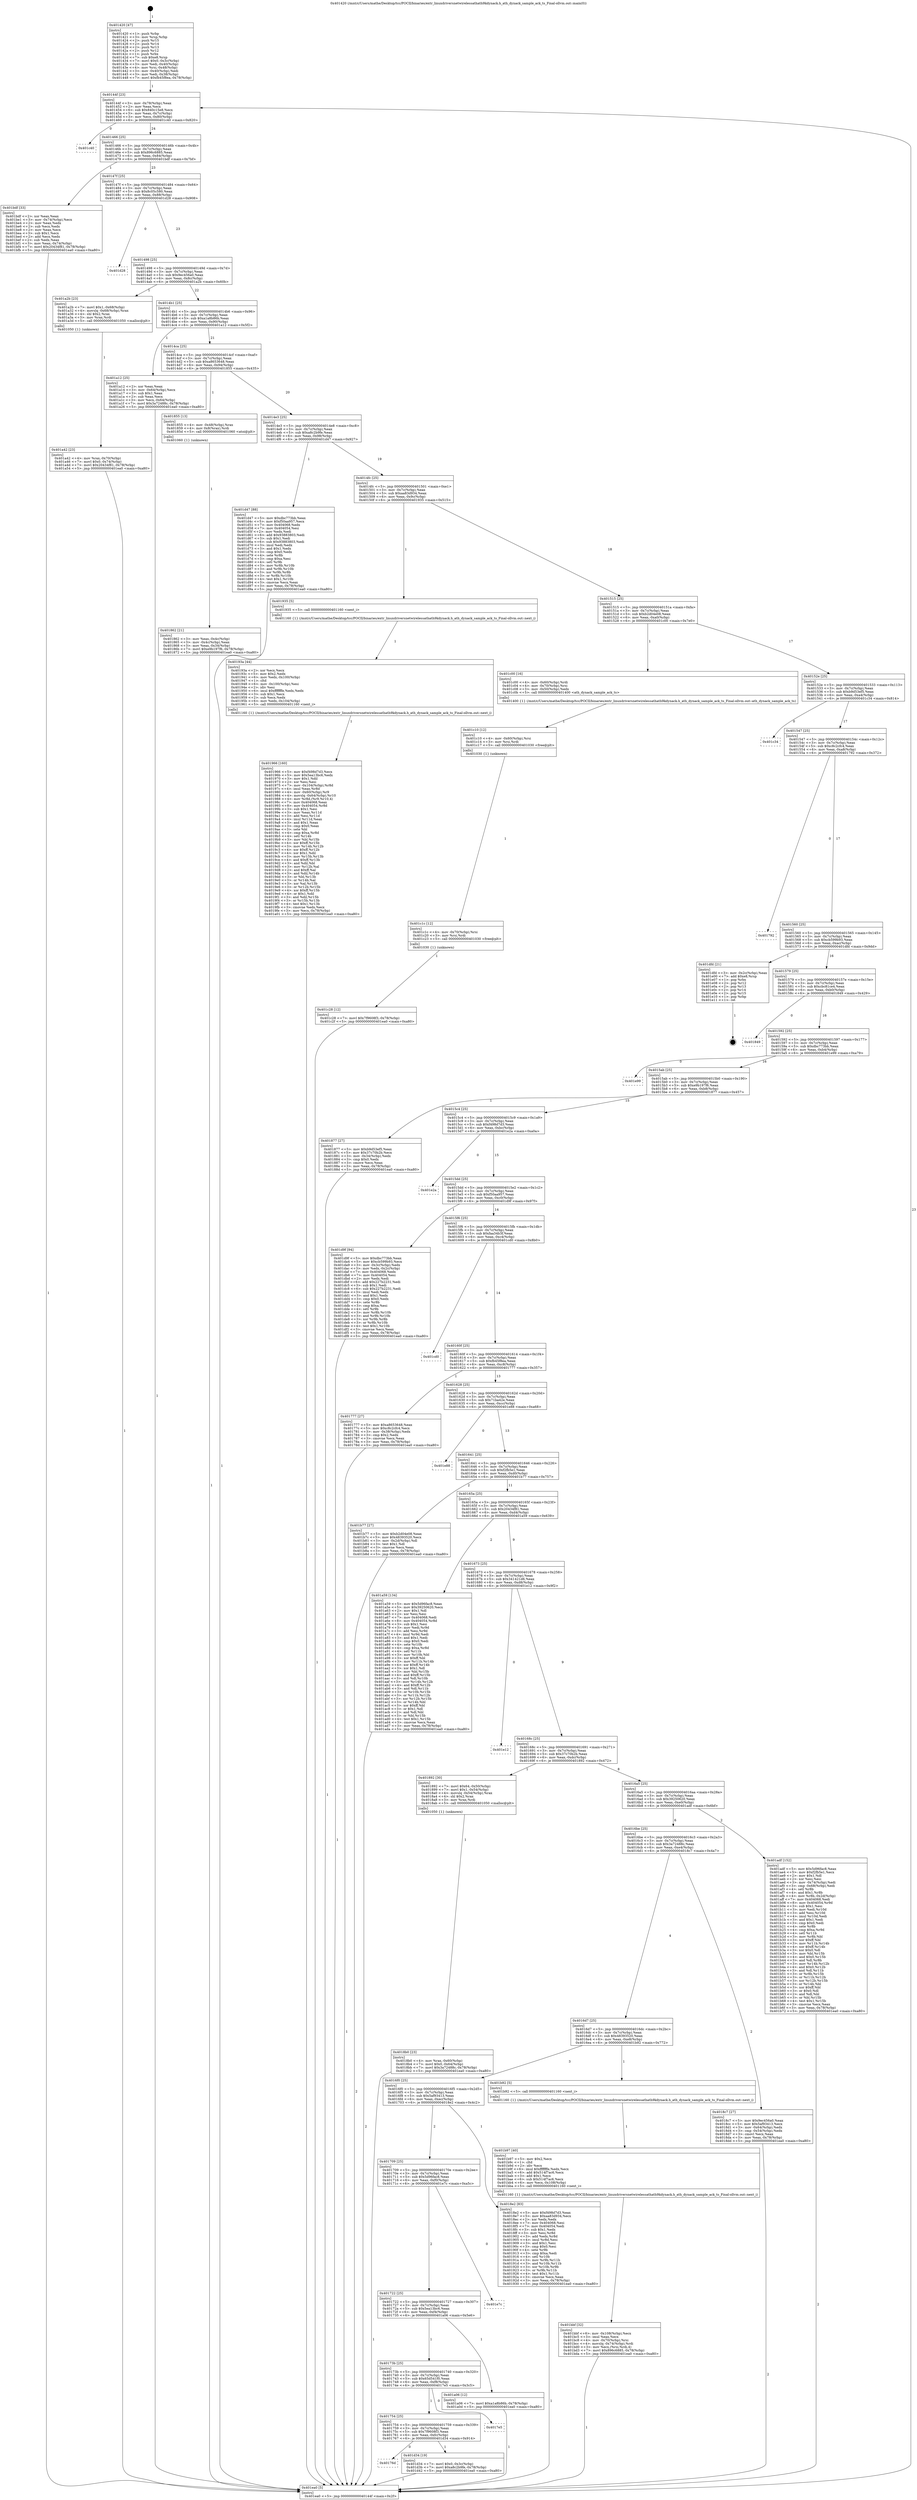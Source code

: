 digraph "0x401420" {
  label = "0x401420 (/mnt/c/Users/mathe/Desktop/tcc/POCII/binaries/extr_linuxdriversnetwirelessathath9kdynack.h_ath_dynack_sample_ack_ts_Final-ollvm.out::main(0))"
  labelloc = "t"
  node[shape=record]

  Entry [label="",width=0.3,height=0.3,shape=circle,fillcolor=black,style=filled]
  "0x40144f" [label="{
     0x40144f [23]\l
     | [instrs]\l
     &nbsp;&nbsp;0x40144f \<+3\>: mov -0x78(%rbp),%eax\l
     &nbsp;&nbsp;0x401452 \<+2\>: mov %eax,%ecx\l
     &nbsp;&nbsp;0x401454 \<+6\>: sub $0x840c15e8,%ecx\l
     &nbsp;&nbsp;0x40145a \<+3\>: mov %eax,-0x7c(%rbp)\l
     &nbsp;&nbsp;0x40145d \<+3\>: mov %ecx,-0x80(%rbp)\l
     &nbsp;&nbsp;0x401460 \<+6\>: je 0000000000401c40 \<main+0x820\>\l
  }"]
  "0x401c40" [label="{
     0x401c40\l
  }", style=dashed]
  "0x401466" [label="{
     0x401466 [25]\l
     | [instrs]\l
     &nbsp;&nbsp;0x401466 \<+5\>: jmp 000000000040146b \<main+0x4b\>\l
     &nbsp;&nbsp;0x40146b \<+3\>: mov -0x7c(%rbp),%eax\l
     &nbsp;&nbsp;0x40146e \<+5\>: sub $0x896c6885,%eax\l
     &nbsp;&nbsp;0x401473 \<+6\>: mov %eax,-0x84(%rbp)\l
     &nbsp;&nbsp;0x401479 \<+6\>: je 0000000000401bdf \<main+0x7bf\>\l
  }"]
  Exit [label="",width=0.3,height=0.3,shape=circle,fillcolor=black,style=filled,peripheries=2]
  "0x401bdf" [label="{
     0x401bdf [33]\l
     | [instrs]\l
     &nbsp;&nbsp;0x401bdf \<+2\>: xor %eax,%eax\l
     &nbsp;&nbsp;0x401be1 \<+3\>: mov -0x74(%rbp),%ecx\l
     &nbsp;&nbsp;0x401be4 \<+2\>: mov %eax,%edx\l
     &nbsp;&nbsp;0x401be6 \<+2\>: sub %ecx,%edx\l
     &nbsp;&nbsp;0x401be8 \<+2\>: mov %eax,%ecx\l
     &nbsp;&nbsp;0x401bea \<+3\>: sub $0x1,%ecx\l
     &nbsp;&nbsp;0x401bed \<+2\>: add %ecx,%edx\l
     &nbsp;&nbsp;0x401bef \<+2\>: sub %edx,%eax\l
     &nbsp;&nbsp;0x401bf1 \<+3\>: mov %eax,-0x74(%rbp)\l
     &nbsp;&nbsp;0x401bf4 \<+7\>: movl $0x20434f81,-0x78(%rbp)\l
     &nbsp;&nbsp;0x401bfb \<+5\>: jmp 0000000000401ea0 \<main+0xa80\>\l
  }"]
  "0x40147f" [label="{
     0x40147f [25]\l
     | [instrs]\l
     &nbsp;&nbsp;0x40147f \<+5\>: jmp 0000000000401484 \<main+0x64\>\l
     &nbsp;&nbsp;0x401484 \<+3\>: mov -0x7c(%rbp),%eax\l
     &nbsp;&nbsp;0x401487 \<+5\>: sub $0x8c05c580,%eax\l
     &nbsp;&nbsp;0x40148c \<+6\>: mov %eax,-0x88(%rbp)\l
     &nbsp;&nbsp;0x401492 \<+6\>: je 0000000000401d28 \<main+0x908\>\l
  }"]
  "0x40176d" [label="{
     0x40176d\l
  }", style=dashed]
  "0x401d28" [label="{
     0x401d28\l
  }", style=dashed]
  "0x401498" [label="{
     0x401498 [25]\l
     | [instrs]\l
     &nbsp;&nbsp;0x401498 \<+5\>: jmp 000000000040149d \<main+0x7d\>\l
     &nbsp;&nbsp;0x40149d \<+3\>: mov -0x7c(%rbp),%eax\l
     &nbsp;&nbsp;0x4014a0 \<+5\>: sub $0x9ec456a0,%eax\l
     &nbsp;&nbsp;0x4014a5 \<+6\>: mov %eax,-0x8c(%rbp)\l
     &nbsp;&nbsp;0x4014ab \<+6\>: je 0000000000401a2b \<main+0x60b\>\l
  }"]
  "0x401d34" [label="{
     0x401d34 [19]\l
     | [instrs]\l
     &nbsp;&nbsp;0x401d34 \<+7\>: movl $0x0,-0x3c(%rbp)\l
     &nbsp;&nbsp;0x401d3b \<+7\>: movl $0xa8c2b9fe,-0x78(%rbp)\l
     &nbsp;&nbsp;0x401d42 \<+5\>: jmp 0000000000401ea0 \<main+0xa80\>\l
  }"]
  "0x401a2b" [label="{
     0x401a2b [23]\l
     | [instrs]\l
     &nbsp;&nbsp;0x401a2b \<+7\>: movl $0x1,-0x68(%rbp)\l
     &nbsp;&nbsp;0x401a32 \<+4\>: movslq -0x68(%rbp),%rax\l
     &nbsp;&nbsp;0x401a36 \<+4\>: shl $0x2,%rax\l
     &nbsp;&nbsp;0x401a3a \<+3\>: mov %rax,%rdi\l
     &nbsp;&nbsp;0x401a3d \<+5\>: call 0000000000401050 \<malloc@plt\>\l
     | [calls]\l
     &nbsp;&nbsp;0x401050 \{1\} (unknown)\l
  }"]
  "0x4014b1" [label="{
     0x4014b1 [25]\l
     | [instrs]\l
     &nbsp;&nbsp;0x4014b1 \<+5\>: jmp 00000000004014b6 \<main+0x96\>\l
     &nbsp;&nbsp;0x4014b6 \<+3\>: mov -0x7c(%rbp),%eax\l
     &nbsp;&nbsp;0x4014b9 \<+5\>: sub $0xa1a8b86b,%eax\l
     &nbsp;&nbsp;0x4014be \<+6\>: mov %eax,-0x90(%rbp)\l
     &nbsp;&nbsp;0x4014c4 \<+6\>: je 0000000000401a12 \<main+0x5f2\>\l
  }"]
  "0x401754" [label="{
     0x401754 [25]\l
     | [instrs]\l
     &nbsp;&nbsp;0x401754 \<+5\>: jmp 0000000000401759 \<main+0x339\>\l
     &nbsp;&nbsp;0x401759 \<+3\>: mov -0x7c(%rbp),%eax\l
     &nbsp;&nbsp;0x40175c \<+5\>: sub $0x7f9608f3,%eax\l
     &nbsp;&nbsp;0x401761 \<+6\>: mov %eax,-0xfc(%rbp)\l
     &nbsp;&nbsp;0x401767 \<+6\>: je 0000000000401d34 \<main+0x914\>\l
  }"]
  "0x401a12" [label="{
     0x401a12 [25]\l
     | [instrs]\l
     &nbsp;&nbsp;0x401a12 \<+2\>: xor %eax,%eax\l
     &nbsp;&nbsp;0x401a14 \<+3\>: mov -0x64(%rbp),%ecx\l
     &nbsp;&nbsp;0x401a17 \<+3\>: sub $0x1,%eax\l
     &nbsp;&nbsp;0x401a1a \<+2\>: sub %eax,%ecx\l
     &nbsp;&nbsp;0x401a1c \<+3\>: mov %ecx,-0x64(%rbp)\l
     &nbsp;&nbsp;0x401a1f \<+7\>: movl $0x3a72488c,-0x78(%rbp)\l
     &nbsp;&nbsp;0x401a26 \<+5\>: jmp 0000000000401ea0 \<main+0xa80\>\l
  }"]
  "0x4014ca" [label="{
     0x4014ca [25]\l
     | [instrs]\l
     &nbsp;&nbsp;0x4014ca \<+5\>: jmp 00000000004014cf \<main+0xaf\>\l
     &nbsp;&nbsp;0x4014cf \<+3\>: mov -0x7c(%rbp),%eax\l
     &nbsp;&nbsp;0x4014d2 \<+5\>: sub $0xa8653648,%eax\l
     &nbsp;&nbsp;0x4014d7 \<+6\>: mov %eax,-0x94(%rbp)\l
     &nbsp;&nbsp;0x4014dd \<+6\>: je 0000000000401855 \<main+0x435\>\l
  }"]
  "0x4017e5" [label="{
     0x4017e5\l
  }", style=dashed]
  "0x401855" [label="{
     0x401855 [13]\l
     | [instrs]\l
     &nbsp;&nbsp;0x401855 \<+4\>: mov -0x48(%rbp),%rax\l
     &nbsp;&nbsp;0x401859 \<+4\>: mov 0x8(%rax),%rdi\l
     &nbsp;&nbsp;0x40185d \<+5\>: call 0000000000401060 \<atoi@plt\>\l
     | [calls]\l
     &nbsp;&nbsp;0x401060 \{1\} (unknown)\l
  }"]
  "0x4014e3" [label="{
     0x4014e3 [25]\l
     | [instrs]\l
     &nbsp;&nbsp;0x4014e3 \<+5\>: jmp 00000000004014e8 \<main+0xc8\>\l
     &nbsp;&nbsp;0x4014e8 \<+3\>: mov -0x7c(%rbp),%eax\l
     &nbsp;&nbsp;0x4014eb \<+5\>: sub $0xa8c2b9fe,%eax\l
     &nbsp;&nbsp;0x4014f0 \<+6\>: mov %eax,-0x98(%rbp)\l
     &nbsp;&nbsp;0x4014f6 \<+6\>: je 0000000000401d47 \<main+0x927\>\l
  }"]
  "0x401c28" [label="{
     0x401c28 [12]\l
     | [instrs]\l
     &nbsp;&nbsp;0x401c28 \<+7\>: movl $0x7f9608f3,-0x78(%rbp)\l
     &nbsp;&nbsp;0x401c2f \<+5\>: jmp 0000000000401ea0 \<main+0xa80\>\l
  }"]
  "0x401d47" [label="{
     0x401d47 [88]\l
     | [instrs]\l
     &nbsp;&nbsp;0x401d47 \<+5\>: mov $0xdbc773bb,%eax\l
     &nbsp;&nbsp;0x401d4c \<+5\>: mov $0xf50aa957,%ecx\l
     &nbsp;&nbsp;0x401d51 \<+7\>: mov 0x404068,%edx\l
     &nbsp;&nbsp;0x401d58 \<+7\>: mov 0x404054,%esi\l
     &nbsp;&nbsp;0x401d5f \<+2\>: mov %edx,%edi\l
     &nbsp;&nbsp;0x401d61 \<+6\>: add $0x93883803,%edi\l
     &nbsp;&nbsp;0x401d67 \<+3\>: sub $0x1,%edi\l
     &nbsp;&nbsp;0x401d6a \<+6\>: sub $0x93883803,%edi\l
     &nbsp;&nbsp;0x401d70 \<+3\>: imul %edi,%edx\l
     &nbsp;&nbsp;0x401d73 \<+3\>: and $0x1,%edx\l
     &nbsp;&nbsp;0x401d76 \<+3\>: cmp $0x0,%edx\l
     &nbsp;&nbsp;0x401d79 \<+4\>: sete %r8b\l
     &nbsp;&nbsp;0x401d7d \<+3\>: cmp $0xa,%esi\l
     &nbsp;&nbsp;0x401d80 \<+4\>: setl %r9b\l
     &nbsp;&nbsp;0x401d84 \<+3\>: mov %r8b,%r10b\l
     &nbsp;&nbsp;0x401d87 \<+3\>: and %r9b,%r10b\l
     &nbsp;&nbsp;0x401d8a \<+3\>: xor %r9b,%r8b\l
     &nbsp;&nbsp;0x401d8d \<+3\>: or %r8b,%r10b\l
     &nbsp;&nbsp;0x401d90 \<+4\>: test $0x1,%r10b\l
     &nbsp;&nbsp;0x401d94 \<+3\>: cmovne %ecx,%eax\l
     &nbsp;&nbsp;0x401d97 \<+3\>: mov %eax,-0x78(%rbp)\l
     &nbsp;&nbsp;0x401d9a \<+5\>: jmp 0000000000401ea0 \<main+0xa80\>\l
  }"]
  "0x4014fc" [label="{
     0x4014fc [25]\l
     | [instrs]\l
     &nbsp;&nbsp;0x4014fc \<+5\>: jmp 0000000000401501 \<main+0xe1\>\l
     &nbsp;&nbsp;0x401501 \<+3\>: mov -0x7c(%rbp),%eax\l
     &nbsp;&nbsp;0x401504 \<+5\>: sub $0xaa83d934,%eax\l
     &nbsp;&nbsp;0x401509 \<+6\>: mov %eax,-0x9c(%rbp)\l
     &nbsp;&nbsp;0x40150f \<+6\>: je 0000000000401935 \<main+0x515\>\l
  }"]
  "0x401c1c" [label="{
     0x401c1c [12]\l
     | [instrs]\l
     &nbsp;&nbsp;0x401c1c \<+4\>: mov -0x70(%rbp),%rsi\l
     &nbsp;&nbsp;0x401c20 \<+3\>: mov %rsi,%rdi\l
     &nbsp;&nbsp;0x401c23 \<+5\>: call 0000000000401030 \<free@plt\>\l
     | [calls]\l
     &nbsp;&nbsp;0x401030 \{1\} (unknown)\l
  }"]
  "0x401935" [label="{
     0x401935 [5]\l
     | [instrs]\l
     &nbsp;&nbsp;0x401935 \<+5\>: call 0000000000401160 \<next_i\>\l
     | [calls]\l
     &nbsp;&nbsp;0x401160 \{1\} (/mnt/c/Users/mathe/Desktop/tcc/POCII/binaries/extr_linuxdriversnetwirelessathath9kdynack.h_ath_dynack_sample_ack_ts_Final-ollvm.out::next_i)\l
  }"]
  "0x401515" [label="{
     0x401515 [25]\l
     | [instrs]\l
     &nbsp;&nbsp;0x401515 \<+5\>: jmp 000000000040151a \<main+0xfa\>\l
     &nbsp;&nbsp;0x40151a \<+3\>: mov -0x7c(%rbp),%eax\l
     &nbsp;&nbsp;0x40151d \<+5\>: sub $0xb2d04e08,%eax\l
     &nbsp;&nbsp;0x401522 \<+6\>: mov %eax,-0xa0(%rbp)\l
     &nbsp;&nbsp;0x401528 \<+6\>: je 0000000000401c00 \<main+0x7e0\>\l
  }"]
  "0x401c10" [label="{
     0x401c10 [12]\l
     | [instrs]\l
     &nbsp;&nbsp;0x401c10 \<+4\>: mov -0x60(%rbp),%rsi\l
     &nbsp;&nbsp;0x401c14 \<+3\>: mov %rsi,%rdi\l
     &nbsp;&nbsp;0x401c17 \<+5\>: call 0000000000401030 \<free@plt\>\l
     | [calls]\l
     &nbsp;&nbsp;0x401030 \{1\} (unknown)\l
  }"]
  "0x401c00" [label="{
     0x401c00 [16]\l
     | [instrs]\l
     &nbsp;&nbsp;0x401c00 \<+4\>: mov -0x60(%rbp),%rdi\l
     &nbsp;&nbsp;0x401c04 \<+4\>: mov -0x70(%rbp),%rsi\l
     &nbsp;&nbsp;0x401c08 \<+3\>: mov -0x50(%rbp),%edx\l
     &nbsp;&nbsp;0x401c0b \<+5\>: call 0000000000401400 \<ath_dynack_sample_ack_ts\>\l
     | [calls]\l
     &nbsp;&nbsp;0x401400 \{1\} (/mnt/c/Users/mathe/Desktop/tcc/POCII/binaries/extr_linuxdriversnetwirelessathath9kdynack.h_ath_dynack_sample_ack_ts_Final-ollvm.out::ath_dynack_sample_ack_ts)\l
  }"]
  "0x40152e" [label="{
     0x40152e [25]\l
     | [instrs]\l
     &nbsp;&nbsp;0x40152e \<+5\>: jmp 0000000000401533 \<main+0x113\>\l
     &nbsp;&nbsp;0x401533 \<+3\>: mov -0x7c(%rbp),%eax\l
     &nbsp;&nbsp;0x401536 \<+5\>: sub $0xb9d53ef5,%eax\l
     &nbsp;&nbsp;0x40153b \<+6\>: mov %eax,-0xa4(%rbp)\l
     &nbsp;&nbsp;0x401541 \<+6\>: je 0000000000401c34 \<main+0x814\>\l
  }"]
  "0x401bbf" [label="{
     0x401bbf [32]\l
     | [instrs]\l
     &nbsp;&nbsp;0x401bbf \<+6\>: mov -0x108(%rbp),%ecx\l
     &nbsp;&nbsp;0x401bc5 \<+3\>: imul %eax,%ecx\l
     &nbsp;&nbsp;0x401bc8 \<+4\>: mov -0x70(%rbp),%rsi\l
     &nbsp;&nbsp;0x401bcc \<+4\>: movslq -0x74(%rbp),%rdi\l
     &nbsp;&nbsp;0x401bd0 \<+3\>: mov %ecx,(%rsi,%rdi,4)\l
     &nbsp;&nbsp;0x401bd3 \<+7\>: movl $0x896c6885,-0x78(%rbp)\l
     &nbsp;&nbsp;0x401bda \<+5\>: jmp 0000000000401ea0 \<main+0xa80\>\l
  }"]
  "0x401c34" [label="{
     0x401c34\l
  }", style=dashed]
  "0x401547" [label="{
     0x401547 [25]\l
     | [instrs]\l
     &nbsp;&nbsp;0x401547 \<+5\>: jmp 000000000040154c \<main+0x12c\>\l
     &nbsp;&nbsp;0x40154c \<+3\>: mov -0x7c(%rbp),%eax\l
     &nbsp;&nbsp;0x40154f \<+5\>: sub $0xc8c2cfc4,%eax\l
     &nbsp;&nbsp;0x401554 \<+6\>: mov %eax,-0xa8(%rbp)\l
     &nbsp;&nbsp;0x40155a \<+6\>: je 0000000000401792 \<main+0x372\>\l
  }"]
  "0x401b97" [label="{
     0x401b97 [40]\l
     | [instrs]\l
     &nbsp;&nbsp;0x401b97 \<+5\>: mov $0x2,%ecx\l
     &nbsp;&nbsp;0x401b9c \<+1\>: cltd\l
     &nbsp;&nbsp;0x401b9d \<+2\>: idiv %ecx\l
     &nbsp;&nbsp;0x401b9f \<+6\>: imul $0xfffffffe,%edx,%ecx\l
     &nbsp;&nbsp;0x401ba5 \<+6\>: add $0x514f7ac6,%ecx\l
     &nbsp;&nbsp;0x401bab \<+3\>: add $0x1,%ecx\l
     &nbsp;&nbsp;0x401bae \<+6\>: sub $0x514f7ac6,%ecx\l
     &nbsp;&nbsp;0x401bb4 \<+6\>: mov %ecx,-0x108(%rbp)\l
     &nbsp;&nbsp;0x401bba \<+5\>: call 0000000000401160 \<next_i\>\l
     | [calls]\l
     &nbsp;&nbsp;0x401160 \{1\} (/mnt/c/Users/mathe/Desktop/tcc/POCII/binaries/extr_linuxdriversnetwirelessathath9kdynack.h_ath_dynack_sample_ack_ts_Final-ollvm.out::next_i)\l
  }"]
  "0x401792" [label="{
     0x401792\l
  }", style=dashed]
  "0x401560" [label="{
     0x401560 [25]\l
     | [instrs]\l
     &nbsp;&nbsp;0x401560 \<+5\>: jmp 0000000000401565 \<main+0x145\>\l
     &nbsp;&nbsp;0x401565 \<+3\>: mov -0x7c(%rbp),%eax\l
     &nbsp;&nbsp;0x401568 \<+5\>: sub $0xcb599b93,%eax\l
     &nbsp;&nbsp;0x40156d \<+6\>: mov %eax,-0xac(%rbp)\l
     &nbsp;&nbsp;0x401573 \<+6\>: je 0000000000401dfd \<main+0x9dd\>\l
  }"]
  "0x401a42" [label="{
     0x401a42 [23]\l
     | [instrs]\l
     &nbsp;&nbsp;0x401a42 \<+4\>: mov %rax,-0x70(%rbp)\l
     &nbsp;&nbsp;0x401a46 \<+7\>: movl $0x0,-0x74(%rbp)\l
     &nbsp;&nbsp;0x401a4d \<+7\>: movl $0x20434f81,-0x78(%rbp)\l
     &nbsp;&nbsp;0x401a54 \<+5\>: jmp 0000000000401ea0 \<main+0xa80\>\l
  }"]
  "0x401dfd" [label="{
     0x401dfd [21]\l
     | [instrs]\l
     &nbsp;&nbsp;0x401dfd \<+3\>: mov -0x2c(%rbp),%eax\l
     &nbsp;&nbsp;0x401e00 \<+7\>: add $0xe8,%rsp\l
     &nbsp;&nbsp;0x401e07 \<+1\>: pop %rbx\l
     &nbsp;&nbsp;0x401e08 \<+2\>: pop %r12\l
     &nbsp;&nbsp;0x401e0a \<+2\>: pop %r13\l
     &nbsp;&nbsp;0x401e0c \<+2\>: pop %r14\l
     &nbsp;&nbsp;0x401e0e \<+2\>: pop %r15\l
     &nbsp;&nbsp;0x401e10 \<+1\>: pop %rbp\l
     &nbsp;&nbsp;0x401e11 \<+1\>: ret\l
  }"]
  "0x401579" [label="{
     0x401579 [25]\l
     | [instrs]\l
     &nbsp;&nbsp;0x401579 \<+5\>: jmp 000000000040157e \<main+0x15e\>\l
     &nbsp;&nbsp;0x40157e \<+3\>: mov -0x7c(%rbp),%eax\l
     &nbsp;&nbsp;0x401581 \<+5\>: sub $0xcbc81ce4,%eax\l
     &nbsp;&nbsp;0x401586 \<+6\>: mov %eax,-0xb0(%rbp)\l
     &nbsp;&nbsp;0x40158c \<+6\>: je 0000000000401849 \<main+0x429\>\l
  }"]
  "0x40173b" [label="{
     0x40173b [25]\l
     | [instrs]\l
     &nbsp;&nbsp;0x40173b \<+5\>: jmp 0000000000401740 \<main+0x320\>\l
     &nbsp;&nbsp;0x401740 \<+3\>: mov -0x7c(%rbp),%eax\l
     &nbsp;&nbsp;0x401743 \<+5\>: sub $0x65d541f0,%eax\l
     &nbsp;&nbsp;0x401748 \<+6\>: mov %eax,-0xf8(%rbp)\l
     &nbsp;&nbsp;0x40174e \<+6\>: je 00000000004017e5 \<main+0x3c5\>\l
  }"]
  "0x401849" [label="{
     0x401849\l
  }", style=dashed]
  "0x401592" [label="{
     0x401592 [25]\l
     | [instrs]\l
     &nbsp;&nbsp;0x401592 \<+5\>: jmp 0000000000401597 \<main+0x177\>\l
     &nbsp;&nbsp;0x401597 \<+3\>: mov -0x7c(%rbp),%eax\l
     &nbsp;&nbsp;0x40159a \<+5\>: sub $0xdbc773bb,%eax\l
     &nbsp;&nbsp;0x40159f \<+6\>: mov %eax,-0xb4(%rbp)\l
     &nbsp;&nbsp;0x4015a5 \<+6\>: je 0000000000401e99 \<main+0xa79\>\l
  }"]
  "0x401a06" [label="{
     0x401a06 [12]\l
     | [instrs]\l
     &nbsp;&nbsp;0x401a06 \<+7\>: movl $0xa1a8b86b,-0x78(%rbp)\l
     &nbsp;&nbsp;0x401a0d \<+5\>: jmp 0000000000401ea0 \<main+0xa80\>\l
  }"]
  "0x401e99" [label="{
     0x401e99\l
  }", style=dashed]
  "0x4015ab" [label="{
     0x4015ab [25]\l
     | [instrs]\l
     &nbsp;&nbsp;0x4015ab \<+5\>: jmp 00000000004015b0 \<main+0x190\>\l
     &nbsp;&nbsp;0x4015b0 \<+3\>: mov -0x7c(%rbp),%eax\l
     &nbsp;&nbsp;0x4015b3 \<+5\>: sub $0xe9b197f6,%eax\l
     &nbsp;&nbsp;0x4015b8 \<+6\>: mov %eax,-0xb8(%rbp)\l
     &nbsp;&nbsp;0x4015be \<+6\>: je 0000000000401877 \<main+0x457\>\l
  }"]
  "0x401722" [label="{
     0x401722 [25]\l
     | [instrs]\l
     &nbsp;&nbsp;0x401722 \<+5\>: jmp 0000000000401727 \<main+0x307\>\l
     &nbsp;&nbsp;0x401727 \<+3\>: mov -0x7c(%rbp),%eax\l
     &nbsp;&nbsp;0x40172a \<+5\>: sub $0x5ea13bc6,%eax\l
     &nbsp;&nbsp;0x40172f \<+6\>: mov %eax,-0xf4(%rbp)\l
     &nbsp;&nbsp;0x401735 \<+6\>: je 0000000000401a06 \<main+0x5e6\>\l
  }"]
  "0x401877" [label="{
     0x401877 [27]\l
     | [instrs]\l
     &nbsp;&nbsp;0x401877 \<+5\>: mov $0xb9d53ef5,%eax\l
     &nbsp;&nbsp;0x40187c \<+5\>: mov $0x37c70b2b,%ecx\l
     &nbsp;&nbsp;0x401881 \<+3\>: mov -0x34(%rbp),%edx\l
     &nbsp;&nbsp;0x401884 \<+3\>: cmp $0x0,%edx\l
     &nbsp;&nbsp;0x401887 \<+3\>: cmove %ecx,%eax\l
     &nbsp;&nbsp;0x40188a \<+3\>: mov %eax,-0x78(%rbp)\l
     &nbsp;&nbsp;0x40188d \<+5\>: jmp 0000000000401ea0 \<main+0xa80\>\l
  }"]
  "0x4015c4" [label="{
     0x4015c4 [25]\l
     | [instrs]\l
     &nbsp;&nbsp;0x4015c4 \<+5\>: jmp 00000000004015c9 \<main+0x1a9\>\l
     &nbsp;&nbsp;0x4015c9 \<+3\>: mov -0x7c(%rbp),%eax\l
     &nbsp;&nbsp;0x4015cc \<+5\>: sub $0xf498d7d3,%eax\l
     &nbsp;&nbsp;0x4015d1 \<+6\>: mov %eax,-0xbc(%rbp)\l
     &nbsp;&nbsp;0x4015d7 \<+6\>: je 0000000000401e2a \<main+0xa0a\>\l
  }"]
  "0x401e7c" [label="{
     0x401e7c\l
  }", style=dashed]
  "0x401e2a" [label="{
     0x401e2a\l
  }", style=dashed]
  "0x4015dd" [label="{
     0x4015dd [25]\l
     | [instrs]\l
     &nbsp;&nbsp;0x4015dd \<+5\>: jmp 00000000004015e2 \<main+0x1c2\>\l
     &nbsp;&nbsp;0x4015e2 \<+3\>: mov -0x7c(%rbp),%eax\l
     &nbsp;&nbsp;0x4015e5 \<+5\>: sub $0xf50aa957,%eax\l
     &nbsp;&nbsp;0x4015ea \<+6\>: mov %eax,-0xc0(%rbp)\l
     &nbsp;&nbsp;0x4015f0 \<+6\>: je 0000000000401d9f \<main+0x97f\>\l
  }"]
  "0x401966" [label="{
     0x401966 [160]\l
     | [instrs]\l
     &nbsp;&nbsp;0x401966 \<+5\>: mov $0xf498d7d3,%ecx\l
     &nbsp;&nbsp;0x40196b \<+5\>: mov $0x5ea13bc6,%edx\l
     &nbsp;&nbsp;0x401970 \<+3\>: mov $0x1,%dil\l
     &nbsp;&nbsp;0x401973 \<+2\>: xor %esi,%esi\l
     &nbsp;&nbsp;0x401975 \<+7\>: mov -0x104(%rbp),%r8d\l
     &nbsp;&nbsp;0x40197c \<+4\>: imul %eax,%r8d\l
     &nbsp;&nbsp;0x401980 \<+4\>: mov -0x60(%rbp),%r9\l
     &nbsp;&nbsp;0x401984 \<+4\>: movslq -0x64(%rbp),%r10\l
     &nbsp;&nbsp;0x401988 \<+4\>: mov %r8d,(%r9,%r10,4)\l
     &nbsp;&nbsp;0x40198c \<+7\>: mov 0x404068,%eax\l
     &nbsp;&nbsp;0x401993 \<+8\>: mov 0x404054,%r8d\l
     &nbsp;&nbsp;0x40199b \<+3\>: sub $0x1,%esi\l
     &nbsp;&nbsp;0x40199e \<+3\>: mov %eax,%r11d\l
     &nbsp;&nbsp;0x4019a1 \<+3\>: add %esi,%r11d\l
     &nbsp;&nbsp;0x4019a4 \<+4\>: imul %r11d,%eax\l
     &nbsp;&nbsp;0x4019a8 \<+3\>: and $0x1,%eax\l
     &nbsp;&nbsp;0x4019ab \<+3\>: cmp $0x0,%eax\l
     &nbsp;&nbsp;0x4019ae \<+3\>: sete %bl\l
     &nbsp;&nbsp;0x4019b1 \<+4\>: cmp $0xa,%r8d\l
     &nbsp;&nbsp;0x4019b5 \<+4\>: setl %r14b\l
     &nbsp;&nbsp;0x4019b9 \<+3\>: mov %bl,%r15b\l
     &nbsp;&nbsp;0x4019bc \<+4\>: xor $0xff,%r15b\l
     &nbsp;&nbsp;0x4019c0 \<+3\>: mov %r14b,%r12b\l
     &nbsp;&nbsp;0x4019c3 \<+4\>: xor $0xff,%r12b\l
     &nbsp;&nbsp;0x4019c7 \<+4\>: xor $0x1,%dil\l
     &nbsp;&nbsp;0x4019cb \<+3\>: mov %r15b,%r13b\l
     &nbsp;&nbsp;0x4019ce \<+4\>: and $0xff,%r13b\l
     &nbsp;&nbsp;0x4019d2 \<+3\>: and %dil,%bl\l
     &nbsp;&nbsp;0x4019d5 \<+3\>: mov %r12b,%al\l
     &nbsp;&nbsp;0x4019d8 \<+2\>: and $0xff,%al\l
     &nbsp;&nbsp;0x4019da \<+3\>: and %dil,%r14b\l
     &nbsp;&nbsp;0x4019dd \<+3\>: or %bl,%r13b\l
     &nbsp;&nbsp;0x4019e0 \<+3\>: or %r14b,%al\l
     &nbsp;&nbsp;0x4019e3 \<+3\>: xor %al,%r13b\l
     &nbsp;&nbsp;0x4019e6 \<+3\>: or %r12b,%r15b\l
     &nbsp;&nbsp;0x4019e9 \<+4\>: xor $0xff,%r15b\l
     &nbsp;&nbsp;0x4019ed \<+4\>: or $0x1,%dil\l
     &nbsp;&nbsp;0x4019f1 \<+3\>: and %dil,%r15b\l
     &nbsp;&nbsp;0x4019f4 \<+3\>: or %r15b,%r13b\l
     &nbsp;&nbsp;0x4019f7 \<+4\>: test $0x1,%r13b\l
     &nbsp;&nbsp;0x4019fb \<+3\>: cmovne %edx,%ecx\l
     &nbsp;&nbsp;0x4019fe \<+3\>: mov %ecx,-0x78(%rbp)\l
     &nbsp;&nbsp;0x401a01 \<+5\>: jmp 0000000000401ea0 \<main+0xa80\>\l
  }"]
  "0x401d9f" [label="{
     0x401d9f [94]\l
     | [instrs]\l
     &nbsp;&nbsp;0x401d9f \<+5\>: mov $0xdbc773bb,%eax\l
     &nbsp;&nbsp;0x401da4 \<+5\>: mov $0xcb599b93,%ecx\l
     &nbsp;&nbsp;0x401da9 \<+3\>: mov -0x3c(%rbp),%edx\l
     &nbsp;&nbsp;0x401dac \<+3\>: mov %edx,-0x2c(%rbp)\l
     &nbsp;&nbsp;0x401daf \<+7\>: mov 0x404068,%edx\l
     &nbsp;&nbsp;0x401db6 \<+7\>: mov 0x404054,%esi\l
     &nbsp;&nbsp;0x401dbd \<+2\>: mov %edx,%edi\l
     &nbsp;&nbsp;0x401dbf \<+6\>: add $0x227b2231,%edi\l
     &nbsp;&nbsp;0x401dc5 \<+3\>: sub $0x1,%edi\l
     &nbsp;&nbsp;0x401dc8 \<+6\>: sub $0x227b2231,%edi\l
     &nbsp;&nbsp;0x401dce \<+3\>: imul %edi,%edx\l
     &nbsp;&nbsp;0x401dd1 \<+3\>: and $0x1,%edx\l
     &nbsp;&nbsp;0x401dd4 \<+3\>: cmp $0x0,%edx\l
     &nbsp;&nbsp;0x401dd7 \<+4\>: sete %r8b\l
     &nbsp;&nbsp;0x401ddb \<+3\>: cmp $0xa,%esi\l
     &nbsp;&nbsp;0x401dde \<+4\>: setl %r9b\l
     &nbsp;&nbsp;0x401de2 \<+3\>: mov %r8b,%r10b\l
     &nbsp;&nbsp;0x401de5 \<+3\>: and %r9b,%r10b\l
     &nbsp;&nbsp;0x401de8 \<+3\>: xor %r9b,%r8b\l
     &nbsp;&nbsp;0x401deb \<+3\>: or %r8b,%r10b\l
     &nbsp;&nbsp;0x401dee \<+4\>: test $0x1,%r10b\l
     &nbsp;&nbsp;0x401df2 \<+3\>: cmovne %ecx,%eax\l
     &nbsp;&nbsp;0x401df5 \<+3\>: mov %eax,-0x78(%rbp)\l
     &nbsp;&nbsp;0x401df8 \<+5\>: jmp 0000000000401ea0 \<main+0xa80\>\l
  }"]
  "0x4015f6" [label="{
     0x4015f6 [25]\l
     | [instrs]\l
     &nbsp;&nbsp;0x4015f6 \<+5\>: jmp 00000000004015fb \<main+0x1db\>\l
     &nbsp;&nbsp;0x4015fb \<+3\>: mov -0x7c(%rbp),%eax\l
     &nbsp;&nbsp;0x4015fe \<+5\>: sub $0xfaa34b3f,%eax\l
     &nbsp;&nbsp;0x401603 \<+6\>: mov %eax,-0xc4(%rbp)\l
     &nbsp;&nbsp;0x401609 \<+6\>: je 0000000000401cd0 \<main+0x8b0\>\l
  }"]
  "0x40193a" [label="{
     0x40193a [44]\l
     | [instrs]\l
     &nbsp;&nbsp;0x40193a \<+2\>: xor %ecx,%ecx\l
     &nbsp;&nbsp;0x40193c \<+5\>: mov $0x2,%edx\l
     &nbsp;&nbsp;0x401941 \<+6\>: mov %edx,-0x100(%rbp)\l
     &nbsp;&nbsp;0x401947 \<+1\>: cltd\l
     &nbsp;&nbsp;0x401948 \<+6\>: mov -0x100(%rbp),%esi\l
     &nbsp;&nbsp;0x40194e \<+2\>: idiv %esi\l
     &nbsp;&nbsp;0x401950 \<+6\>: imul $0xfffffffe,%edx,%edx\l
     &nbsp;&nbsp;0x401956 \<+3\>: sub $0x1,%ecx\l
     &nbsp;&nbsp;0x401959 \<+2\>: sub %ecx,%edx\l
     &nbsp;&nbsp;0x40195b \<+6\>: mov %edx,-0x104(%rbp)\l
     &nbsp;&nbsp;0x401961 \<+5\>: call 0000000000401160 \<next_i\>\l
     | [calls]\l
     &nbsp;&nbsp;0x401160 \{1\} (/mnt/c/Users/mathe/Desktop/tcc/POCII/binaries/extr_linuxdriversnetwirelessathath9kdynack.h_ath_dynack_sample_ack_ts_Final-ollvm.out::next_i)\l
  }"]
  "0x401cd0" [label="{
     0x401cd0\l
  }", style=dashed]
  "0x40160f" [label="{
     0x40160f [25]\l
     | [instrs]\l
     &nbsp;&nbsp;0x40160f \<+5\>: jmp 0000000000401614 \<main+0x1f4\>\l
     &nbsp;&nbsp;0x401614 \<+3\>: mov -0x7c(%rbp),%eax\l
     &nbsp;&nbsp;0x401617 \<+5\>: sub $0xfb45f8ea,%eax\l
     &nbsp;&nbsp;0x40161c \<+6\>: mov %eax,-0xc8(%rbp)\l
     &nbsp;&nbsp;0x401622 \<+6\>: je 0000000000401777 \<main+0x357\>\l
  }"]
  "0x401709" [label="{
     0x401709 [25]\l
     | [instrs]\l
     &nbsp;&nbsp;0x401709 \<+5\>: jmp 000000000040170e \<main+0x2ee\>\l
     &nbsp;&nbsp;0x40170e \<+3\>: mov -0x7c(%rbp),%eax\l
     &nbsp;&nbsp;0x401711 \<+5\>: sub $0x5d96fac8,%eax\l
     &nbsp;&nbsp;0x401716 \<+6\>: mov %eax,-0xf0(%rbp)\l
     &nbsp;&nbsp;0x40171c \<+6\>: je 0000000000401e7c \<main+0xa5c\>\l
  }"]
  "0x401777" [label="{
     0x401777 [27]\l
     | [instrs]\l
     &nbsp;&nbsp;0x401777 \<+5\>: mov $0xa8653648,%eax\l
     &nbsp;&nbsp;0x40177c \<+5\>: mov $0xc8c2cfc4,%ecx\l
     &nbsp;&nbsp;0x401781 \<+3\>: mov -0x38(%rbp),%edx\l
     &nbsp;&nbsp;0x401784 \<+3\>: cmp $0x2,%edx\l
     &nbsp;&nbsp;0x401787 \<+3\>: cmovne %ecx,%eax\l
     &nbsp;&nbsp;0x40178a \<+3\>: mov %eax,-0x78(%rbp)\l
     &nbsp;&nbsp;0x40178d \<+5\>: jmp 0000000000401ea0 \<main+0xa80\>\l
  }"]
  "0x401628" [label="{
     0x401628 [25]\l
     | [instrs]\l
     &nbsp;&nbsp;0x401628 \<+5\>: jmp 000000000040162d \<main+0x20d\>\l
     &nbsp;&nbsp;0x40162d \<+3\>: mov -0x7c(%rbp),%eax\l
     &nbsp;&nbsp;0x401630 \<+5\>: sub $0x71ba42e,%eax\l
     &nbsp;&nbsp;0x401635 \<+6\>: mov %eax,-0xcc(%rbp)\l
     &nbsp;&nbsp;0x40163b \<+6\>: je 0000000000401e88 \<main+0xa68\>\l
  }"]
  "0x401ea0" [label="{
     0x401ea0 [5]\l
     | [instrs]\l
     &nbsp;&nbsp;0x401ea0 \<+5\>: jmp 000000000040144f \<main+0x2f\>\l
  }"]
  "0x401420" [label="{
     0x401420 [47]\l
     | [instrs]\l
     &nbsp;&nbsp;0x401420 \<+1\>: push %rbp\l
     &nbsp;&nbsp;0x401421 \<+3\>: mov %rsp,%rbp\l
     &nbsp;&nbsp;0x401424 \<+2\>: push %r15\l
     &nbsp;&nbsp;0x401426 \<+2\>: push %r14\l
     &nbsp;&nbsp;0x401428 \<+2\>: push %r13\l
     &nbsp;&nbsp;0x40142a \<+2\>: push %r12\l
     &nbsp;&nbsp;0x40142c \<+1\>: push %rbx\l
     &nbsp;&nbsp;0x40142d \<+7\>: sub $0xe8,%rsp\l
     &nbsp;&nbsp;0x401434 \<+7\>: movl $0x0,-0x3c(%rbp)\l
     &nbsp;&nbsp;0x40143b \<+3\>: mov %edi,-0x40(%rbp)\l
     &nbsp;&nbsp;0x40143e \<+4\>: mov %rsi,-0x48(%rbp)\l
     &nbsp;&nbsp;0x401442 \<+3\>: mov -0x40(%rbp),%edi\l
     &nbsp;&nbsp;0x401445 \<+3\>: mov %edi,-0x38(%rbp)\l
     &nbsp;&nbsp;0x401448 \<+7\>: movl $0xfb45f8ea,-0x78(%rbp)\l
  }"]
  "0x401862" [label="{
     0x401862 [21]\l
     | [instrs]\l
     &nbsp;&nbsp;0x401862 \<+3\>: mov %eax,-0x4c(%rbp)\l
     &nbsp;&nbsp;0x401865 \<+3\>: mov -0x4c(%rbp),%eax\l
     &nbsp;&nbsp;0x401868 \<+3\>: mov %eax,-0x34(%rbp)\l
     &nbsp;&nbsp;0x40186b \<+7\>: movl $0xe9b197f6,-0x78(%rbp)\l
     &nbsp;&nbsp;0x401872 \<+5\>: jmp 0000000000401ea0 \<main+0xa80\>\l
  }"]
  "0x4018e2" [label="{
     0x4018e2 [83]\l
     | [instrs]\l
     &nbsp;&nbsp;0x4018e2 \<+5\>: mov $0xf498d7d3,%eax\l
     &nbsp;&nbsp;0x4018e7 \<+5\>: mov $0xaa83d934,%ecx\l
     &nbsp;&nbsp;0x4018ec \<+2\>: xor %edx,%edx\l
     &nbsp;&nbsp;0x4018ee \<+7\>: mov 0x404068,%esi\l
     &nbsp;&nbsp;0x4018f5 \<+7\>: mov 0x404054,%edi\l
     &nbsp;&nbsp;0x4018fc \<+3\>: sub $0x1,%edx\l
     &nbsp;&nbsp;0x4018ff \<+3\>: mov %esi,%r8d\l
     &nbsp;&nbsp;0x401902 \<+3\>: add %edx,%r8d\l
     &nbsp;&nbsp;0x401905 \<+4\>: imul %r8d,%esi\l
     &nbsp;&nbsp;0x401909 \<+3\>: and $0x1,%esi\l
     &nbsp;&nbsp;0x40190c \<+3\>: cmp $0x0,%esi\l
     &nbsp;&nbsp;0x40190f \<+4\>: sete %r9b\l
     &nbsp;&nbsp;0x401913 \<+3\>: cmp $0xa,%edi\l
     &nbsp;&nbsp;0x401916 \<+4\>: setl %r10b\l
     &nbsp;&nbsp;0x40191a \<+3\>: mov %r9b,%r11b\l
     &nbsp;&nbsp;0x40191d \<+3\>: and %r10b,%r11b\l
     &nbsp;&nbsp;0x401920 \<+3\>: xor %r10b,%r9b\l
     &nbsp;&nbsp;0x401923 \<+3\>: or %r9b,%r11b\l
     &nbsp;&nbsp;0x401926 \<+4\>: test $0x1,%r11b\l
     &nbsp;&nbsp;0x40192a \<+3\>: cmovne %ecx,%eax\l
     &nbsp;&nbsp;0x40192d \<+3\>: mov %eax,-0x78(%rbp)\l
     &nbsp;&nbsp;0x401930 \<+5\>: jmp 0000000000401ea0 \<main+0xa80\>\l
  }"]
  "0x401e88" [label="{
     0x401e88\l
  }", style=dashed]
  "0x401641" [label="{
     0x401641 [25]\l
     | [instrs]\l
     &nbsp;&nbsp;0x401641 \<+5\>: jmp 0000000000401646 \<main+0x226\>\l
     &nbsp;&nbsp;0x401646 \<+3\>: mov -0x7c(%rbp),%eax\l
     &nbsp;&nbsp;0x401649 \<+5\>: sub $0xf2fb5e1,%eax\l
     &nbsp;&nbsp;0x40164e \<+6\>: mov %eax,-0xd0(%rbp)\l
     &nbsp;&nbsp;0x401654 \<+6\>: je 0000000000401b77 \<main+0x757\>\l
  }"]
  "0x4016f0" [label="{
     0x4016f0 [25]\l
     | [instrs]\l
     &nbsp;&nbsp;0x4016f0 \<+5\>: jmp 00000000004016f5 \<main+0x2d5\>\l
     &nbsp;&nbsp;0x4016f5 \<+3\>: mov -0x7c(%rbp),%eax\l
     &nbsp;&nbsp;0x4016f8 \<+5\>: sub $0x5af93413,%eax\l
     &nbsp;&nbsp;0x4016fd \<+6\>: mov %eax,-0xec(%rbp)\l
     &nbsp;&nbsp;0x401703 \<+6\>: je 00000000004018e2 \<main+0x4c2\>\l
  }"]
  "0x401b77" [label="{
     0x401b77 [27]\l
     | [instrs]\l
     &nbsp;&nbsp;0x401b77 \<+5\>: mov $0xb2d04e08,%eax\l
     &nbsp;&nbsp;0x401b7c \<+5\>: mov $0x48393520,%ecx\l
     &nbsp;&nbsp;0x401b81 \<+3\>: mov -0x2d(%rbp),%dl\l
     &nbsp;&nbsp;0x401b84 \<+3\>: test $0x1,%dl\l
     &nbsp;&nbsp;0x401b87 \<+3\>: cmovne %ecx,%eax\l
     &nbsp;&nbsp;0x401b8a \<+3\>: mov %eax,-0x78(%rbp)\l
     &nbsp;&nbsp;0x401b8d \<+5\>: jmp 0000000000401ea0 \<main+0xa80\>\l
  }"]
  "0x40165a" [label="{
     0x40165a [25]\l
     | [instrs]\l
     &nbsp;&nbsp;0x40165a \<+5\>: jmp 000000000040165f \<main+0x23f\>\l
     &nbsp;&nbsp;0x40165f \<+3\>: mov -0x7c(%rbp),%eax\l
     &nbsp;&nbsp;0x401662 \<+5\>: sub $0x20434f81,%eax\l
     &nbsp;&nbsp;0x401667 \<+6\>: mov %eax,-0xd4(%rbp)\l
     &nbsp;&nbsp;0x40166d \<+6\>: je 0000000000401a59 \<main+0x639\>\l
  }"]
  "0x401b92" [label="{
     0x401b92 [5]\l
     | [instrs]\l
     &nbsp;&nbsp;0x401b92 \<+5\>: call 0000000000401160 \<next_i\>\l
     | [calls]\l
     &nbsp;&nbsp;0x401160 \{1\} (/mnt/c/Users/mathe/Desktop/tcc/POCII/binaries/extr_linuxdriversnetwirelessathath9kdynack.h_ath_dynack_sample_ack_ts_Final-ollvm.out::next_i)\l
  }"]
  "0x401a59" [label="{
     0x401a59 [134]\l
     | [instrs]\l
     &nbsp;&nbsp;0x401a59 \<+5\>: mov $0x5d96fac8,%eax\l
     &nbsp;&nbsp;0x401a5e \<+5\>: mov $0x39250620,%ecx\l
     &nbsp;&nbsp;0x401a63 \<+2\>: mov $0x1,%dl\l
     &nbsp;&nbsp;0x401a65 \<+2\>: xor %esi,%esi\l
     &nbsp;&nbsp;0x401a67 \<+7\>: mov 0x404068,%edi\l
     &nbsp;&nbsp;0x401a6e \<+8\>: mov 0x404054,%r8d\l
     &nbsp;&nbsp;0x401a76 \<+3\>: sub $0x1,%esi\l
     &nbsp;&nbsp;0x401a79 \<+3\>: mov %edi,%r9d\l
     &nbsp;&nbsp;0x401a7c \<+3\>: add %esi,%r9d\l
     &nbsp;&nbsp;0x401a7f \<+4\>: imul %r9d,%edi\l
     &nbsp;&nbsp;0x401a83 \<+3\>: and $0x1,%edi\l
     &nbsp;&nbsp;0x401a86 \<+3\>: cmp $0x0,%edi\l
     &nbsp;&nbsp;0x401a89 \<+4\>: sete %r10b\l
     &nbsp;&nbsp;0x401a8d \<+4\>: cmp $0xa,%r8d\l
     &nbsp;&nbsp;0x401a91 \<+4\>: setl %r11b\l
     &nbsp;&nbsp;0x401a95 \<+3\>: mov %r10b,%bl\l
     &nbsp;&nbsp;0x401a98 \<+3\>: xor $0xff,%bl\l
     &nbsp;&nbsp;0x401a9b \<+3\>: mov %r11b,%r14b\l
     &nbsp;&nbsp;0x401a9e \<+4\>: xor $0xff,%r14b\l
     &nbsp;&nbsp;0x401aa2 \<+3\>: xor $0x1,%dl\l
     &nbsp;&nbsp;0x401aa5 \<+3\>: mov %bl,%r15b\l
     &nbsp;&nbsp;0x401aa8 \<+4\>: and $0xff,%r15b\l
     &nbsp;&nbsp;0x401aac \<+3\>: and %dl,%r10b\l
     &nbsp;&nbsp;0x401aaf \<+3\>: mov %r14b,%r12b\l
     &nbsp;&nbsp;0x401ab2 \<+4\>: and $0xff,%r12b\l
     &nbsp;&nbsp;0x401ab6 \<+3\>: and %dl,%r11b\l
     &nbsp;&nbsp;0x401ab9 \<+3\>: or %r10b,%r15b\l
     &nbsp;&nbsp;0x401abc \<+3\>: or %r11b,%r12b\l
     &nbsp;&nbsp;0x401abf \<+3\>: xor %r12b,%r15b\l
     &nbsp;&nbsp;0x401ac2 \<+3\>: or %r14b,%bl\l
     &nbsp;&nbsp;0x401ac5 \<+3\>: xor $0xff,%bl\l
     &nbsp;&nbsp;0x401ac8 \<+3\>: or $0x1,%dl\l
     &nbsp;&nbsp;0x401acb \<+2\>: and %dl,%bl\l
     &nbsp;&nbsp;0x401acd \<+3\>: or %bl,%r15b\l
     &nbsp;&nbsp;0x401ad0 \<+4\>: test $0x1,%r15b\l
     &nbsp;&nbsp;0x401ad4 \<+3\>: cmovne %ecx,%eax\l
     &nbsp;&nbsp;0x401ad7 \<+3\>: mov %eax,-0x78(%rbp)\l
     &nbsp;&nbsp;0x401ada \<+5\>: jmp 0000000000401ea0 \<main+0xa80\>\l
  }"]
  "0x401673" [label="{
     0x401673 [25]\l
     | [instrs]\l
     &nbsp;&nbsp;0x401673 \<+5\>: jmp 0000000000401678 \<main+0x258\>\l
     &nbsp;&nbsp;0x401678 \<+3\>: mov -0x7c(%rbp),%eax\l
     &nbsp;&nbsp;0x40167b \<+5\>: sub $0x341421d6,%eax\l
     &nbsp;&nbsp;0x401680 \<+6\>: mov %eax,-0xd8(%rbp)\l
     &nbsp;&nbsp;0x401686 \<+6\>: je 0000000000401e12 \<main+0x9f2\>\l
  }"]
  "0x4016d7" [label="{
     0x4016d7 [25]\l
     | [instrs]\l
     &nbsp;&nbsp;0x4016d7 \<+5\>: jmp 00000000004016dc \<main+0x2bc\>\l
     &nbsp;&nbsp;0x4016dc \<+3\>: mov -0x7c(%rbp),%eax\l
     &nbsp;&nbsp;0x4016df \<+5\>: sub $0x48393520,%eax\l
     &nbsp;&nbsp;0x4016e4 \<+6\>: mov %eax,-0xe8(%rbp)\l
     &nbsp;&nbsp;0x4016ea \<+6\>: je 0000000000401b92 \<main+0x772\>\l
  }"]
  "0x401e12" [label="{
     0x401e12\l
  }", style=dashed]
  "0x40168c" [label="{
     0x40168c [25]\l
     | [instrs]\l
     &nbsp;&nbsp;0x40168c \<+5\>: jmp 0000000000401691 \<main+0x271\>\l
     &nbsp;&nbsp;0x401691 \<+3\>: mov -0x7c(%rbp),%eax\l
     &nbsp;&nbsp;0x401694 \<+5\>: sub $0x37c70b2b,%eax\l
     &nbsp;&nbsp;0x401699 \<+6\>: mov %eax,-0xdc(%rbp)\l
     &nbsp;&nbsp;0x40169f \<+6\>: je 0000000000401892 \<main+0x472\>\l
  }"]
  "0x4018c7" [label="{
     0x4018c7 [27]\l
     | [instrs]\l
     &nbsp;&nbsp;0x4018c7 \<+5\>: mov $0x9ec456a0,%eax\l
     &nbsp;&nbsp;0x4018cc \<+5\>: mov $0x5af93413,%ecx\l
     &nbsp;&nbsp;0x4018d1 \<+3\>: mov -0x64(%rbp),%edx\l
     &nbsp;&nbsp;0x4018d4 \<+3\>: cmp -0x54(%rbp),%edx\l
     &nbsp;&nbsp;0x4018d7 \<+3\>: cmovl %ecx,%eax\l
     &nbsp;&nbsp;0x4018da \<+3\>: mov %eax,-0x78(%rbp)\l
     &nbsp;&nbsp;0x4018dd \<+5\>: jmp 0000000000401ea0 \<main+0xa80\>\l
  }"]
  "0x401892" [label="{
     0x401892 [30]\l
     | [instrs]\l
     &nbsp;&nbsp;0x401892 \<+7\>: movl $0x64,-0x50(%rbp)\l
     &nbsp;&nbsp;0x401899 \<+7\>: movl $0x1,-0x54(%rbp)\l
     &nbsp;&nbsp;0x4018a0 \<+4\>: movslq -0x54(%rbp),%rax\l
     &nbsp;&nbsp;0x4018a4 \<+4\>: shl $0x2,%rax\l
     &nbsp;&nbsp;0x4018a8 \<+3\>: mov %rax,%rdi\l
     &nbsp;&nbsp;0x4018ab \<+5\>: call 0000000000401050 \<malloc@plt\>\l
     | [calls]\l
     &nbsp;&nbsp;0x401050 \{1\} (unknown)\l
  }"]
  "0x4016a5" [label="{
     0x4016a5 [25]\l
     | [instrs]\l
     &nbsp;&nbsp;0x4016a5 \<+5\>: jmp 00000000004016aa \<main+0x28a\>\l
     &nbsp;&nbsp;0x4016aa \<+3\>: mov -0x7c(%rbp),%eax\l
     &nbsp;&nbsp;0x4016ad \<+5\>: sub $0x39250620,%eax\l
     &nbsp;&nbsp;0x4016b2 \<+6\>: mov %eax,-0xe0(%rbp)\l
     &nbsp;&nbsp;0x4016b8 \<+6\>: je 0000000000401adf \<main+0x6bf\>\l
  }"]
  "0x4018b0" [label="{
     0x4018b0 [23]\l
     | [instrs]\l
     &nbsp;&nbsp;0x4018b0 \<+4\>: mov %rax,-0x60(%rbp)\l
     &nbsp;&nbsp;0x4018b4 \<+7\>: movl $0x0,-0x64(%rbp)\l
     &nbsp;&nbsp;0x4018bb \<+7\>: movl $0x3a72488c,-0x78(%rbp)\l
     &nbsp;&nbsp;0x4018c2 \<+5\>: jmp 0000000000401ea0 \<main+0xa80\>\l
  }"]
  "0x4016be" [label="{
     0x4016be [25]\l
     | [instrs]\l
     &nbsp;&nbsp;0x4016be \<+5\>: jmp 00000000004016c3 \<main+0x2a3\>\l
     &nbsp;&nbsp;0x4016c3 \<+3\>: mov -0x7c(%rbp),%eax\l
     &nbsp;&nbsp;0x4016c6 \<+5\>: sub $0x3a72488c,%eax\l
     &nbsp;&nbsp;0x4016cb \<+6\>: mov %eax,-0xe4(%rbp)\l
     &nbsp;&nbsp;0x4016d1 \<+6\>: je 00000000004018c7 \<main+0x4a7\>\l
  }"]
  "0x401adf" [label="{
     0x401adf [152]\l
     | [instrs]\l
     &nbsp;&nbsp;0x401adf \<+5\>: mov $0x5d96fac8,%eax\l
     &nbsp;&nbsp;0x401ae4 \<+5\>: mov $0xf2fb5e1,%ecx\l
     &nbsp;&nbsp;0x401ae9 \<+2\>: mov $0x1,%dl\l
     &nbsp;&nbsp;0x401aeb \<+2\>: xor %esi,%esi\l
     &nbsp;&nbsp;0x401aed \<+3\>: mov -0x74(%rbp),%edi\l
     &nbsp;&nbsp;0x401af0 \<+3\>: cmp -0x68(%rbp),%edi\l
     &nbsp;&nbsp;0x401af3 \<+4\>: setl %r8b\l
     &nbsp;&nbsp;0x401af7 \<+4\>: and $0x1,%r8b\l
     &nbsp;&nbsp;0x401afb \<+4\>: mov %r8b,-0x2d(%rbp)\l
     &nbsp;&nbsp;0x401aff \<+7\>: mov 0x404068,%edi\l
     &nbsp;&nbsp;0x401b06 \<+8\>: mov 0x404054,%r9d\l
     &nbsp;&nbsp;0x401b0e \<+3\>: sub $0x1,%esi\l
     &nbsp;&nbsp;0x401b11 \<+3\>: mov %edi,%r10d\l
     &nbsp;&nbsp;0x401b14 \<+3\>: add %esi,%r10d\l
     &nbsp;&nbsp;0x401b17 \<+4\>: imul %r10d,%edi\l
     &nbsp;&nbsp;0x401b1b \<+3\>: and $0x1,%edi\l
     &nbsp;&nbsp;0x401b1e \<+3\>: cmp $0x0,%edi\l
     &nbsp;&nbsp;0x401b21 \<+4\>: sete %r8b\l
     &nbsp;&nbsp;0x401b25 \<+4\>: cmp $0xa,%r9d\l
     &nbsp;&nbsp;0x401b29 \<+4\>: setl %r11b\l
     &nbsp;&nbsp;0x401b2d \<+3\>: mov %r8b,%bl\l
     &nbsp;&nbsp;0x401b30 \<+3\>: xor $0xff,%bl\l
     &nbsp;&nbsp;0x401b33 \<+3\>: mov %r11b,%r14b\l
     &nbsp;&nbsp;0x401b36 \<+4\>: xor $0xff,%r14b\l
     &nbsp;&nbsp;0x401b3a \<+3\>: xor $0x0,%dl\l
     &nbsp;&nbsp;0x401b3d \<+3\>: mov %bl,%r15b\l
     &nbsp;&nbsp;0x401b40 \<+4\>: and $0x0,%r15b\l
     &nbsp;&nbsp;0x401b44 \<+3\>: and %dl,%r8b\l
     &nbsp;&nbsp;0x401b47 \<+3\>: mov %r14b,%r12b\l
     &nbsp;&nbsp;0x401b4a \<+4\>: and $0x0,%r12b\l
     &nbsp;&nbsp;0x401b4e \<+3\>: and %dl,%r11b\l
     &nbsp;&nbsp;0x401b51 \<+3\>: or %r8b,%r15b\l
     &nbsp;&nbsp;0x401b54 \<+3\>: or %r11b,%r12b\l
     &nbsp;&nbsp;0x401b57 \<+3\>: xor %r12b,%r15b\l
     &nbsp;&nbsp;0x401b5a \<+3\>: or %r14b,%bl\l
     &nbsp;&nbsp;0x401b5d \<+3\>: xor $0xff,%bl\l
     &nbsp;&nbsp;0x401b60 \<+3\>: or $0x0,%dl\l
     &nbsp;&nbsp;0x401b63 \<+2\>: and %dl,%bl\l
     &nbsp;&nbsp;0x401b65 \<+3\>: or %bl,%r15b\l
     &nbsp;&nbsp;0x401b68 \<+4\>: test $0x1,%r15b\l
     &nbsp;&nbsp;0x401b6c \<+3\>: cmovne %ecx,%eax\l
     &nbsp;&nbsp;0x401b6f \<+3\>: mov %eax,-0x78(%rbp)\l
     &nbsp;&nbsp;0x401b72 \<+5\>: jmp 0000000000401ea0 \<main+0xa80\>\l
  }"]
  Entry -> "0x401420" [label=" 1"]
  "0x40144f" -> "0x401c40" [label=" 0"]
  "0x40144f" -> "0x401466" [label=" 24"]
  "0x401dfd" -> Exit [label=" 1"]
  "0x401466" -> "0x401bdf" [label=" 1"]
  "0x401466" -> "0x40147f" [label=" 23"]
  "0x401d9f" -> "0x401ea0" [label=" 1"]
  "0x40147f" -> "0x401d28" [label=" 0"]
  "0x40147f" -> "0x401498" [label=" 23"]
  "0x401d47" -> "0x401ea0" [label=" 1"]
  "0x401498" -> "0x401a2b" [label=" 1"]
  "0x401498" -> "0x4014b1" [label=" 22"]
  "0x401d34" -> "0x401ea0" [label=" 1"]
  "0x4014b1" -> "0x401a12" [label=" 1"]
  "0x4014b1" -> "0x4014ca" [label=" 21"]
  "0x401754" -> "0x401d34" [label=" 1"]
  "0x4014ca" -> "0x401855" [label=" 1"]
  "0x4014ca" -> "0x4014e3" [label=" 20"]
  "0x401754" -> "0x40176d" [label=" 0"]
  "0x4014e3" -> "0x401d47" [label=" 1"]
  "0x4014e3" -> "0x4014fc" [label=" 19"]
  "0x40173b" -> "0x4017e5" [label=" 0"]
  "0x4014fc" -> "0x401935" [label=" 1"]
  "0x4014fc" -> "0x401515" [label=" 18"]
  "0x40173b" -> "0x401754" [label=" 1"]
  "0x401515" -> "0x401c00" [label=" 1"]
  "0x401515" -> "0x40152e" [label=" 17"]
  "0x401c28" -> "0x401ea0" [label=" 1"]
  "0x40152e" -> "0x401c34" [label=" 0"]
  "0x40152e" -> "0x401547" [label=" 17"]
  "0x401c1c" -> "0x401c28" [label=" 1"]
  "0x401547" -> "0x401792" [label=" 0"]
  "0x401547" -> "0x401560" [label=" 17"]
  "0x401c10" -> "0x401c1c" [label=" 1"]
  "0x401560" -> "0x401dfd" [label=" 1"]
  "0x401560" -> "0x401579" [label=" 16"]
  "0x401c00" -> "0x401c10" [label=" 1"]
  "0x401579" -> "0x401849" [label=" 0"]
  "0x401579" -> "0x401592" [label=" 16"]
  "0x401bdf" -> "0x401ea0" [label=" 1"]
  "0x401592" -> "0x401e99" [label=" 0"]
  "0x401592" -> "0x4015ab" [label=" 16"]
  "0x401bbf" -> "0x401ea0" [label=" 1"]
  "0x4015ab" -> "0x401877" [label=" 1"]
  "0x4015ab" -> "0x4015c4" [label=" 15"]
  "0x401b92" -> "0x401b97" [label=" 1"]
  "0x4015c4" -> "0x401e2a" [label=" 0"]
  "0x4015c4" -> "0x4015dd" [label=" 15"]
  "0x401b77" -> "0x401ea0" [label=" 2"]
  "0x4015dd" -> "0x401d9f" [label=" 1"]
  "0x4015dd" -> "0x4015f6" [label=" 14"]
  "0x401a59" -> "0x401ea0" [label=" 2"]
  "0x4015f6" -> "0x401cd0" [label=" 0"]
  "0x4015f6" -> "0x40160f" [label=" 14"]
  "0x401a42" -> "0x401ea0" [label=" 1"]
  "0x40160f" -> "0x401777" [label=" 1"]
  "0x40160f" -> "0x401628" [label=" 13"]
  "0x401777" -> "0x401ea0" [label=" 1"]
  "0x401420" -> "0x40144f" [label=" 1"]
  "0x401ea0" -> "0x40144f" [label=" 23"]
  "0x401855" -> "0x401862" [label=" 1"]
  "0x401862" -> "0x401ea0" [label=" 1"]
  "0x401877" -> "0x401ea0" [label=" 1"]
  "0x401a2b" -> "0x401a42" [label=" 1"]
  "0x401628" -> "0x401e88" [label=" 0"]
  "0x401628" -> "0x401641" [label=" 13"]
  "0x401a12" -> "0x401ea0" [label=" 1"]
  "0x401641" -> "0x401b77" [label=" 2"]
  "0x401641" -> "0x40165a" [label=" 11"]
  "0x401722" -> "0x40173b" [label=" 1"]
  "0x40165a" -> "0x401a59" [label=" 2"]
  "0x40165a" -> "0x401673" [label=" 9"]
  "0x401722" -> "0x401a06" [label=" 1"]
  "0x401673" -> "0x401e12" [label=" 0"]
  "0x401673" -> "0x40168c" [label=" 9"]
  "0x401709" -> "0x401722" [label=" 2"]
  "0x40168c" -> "0x401892" [label=" 1"]
  "0x40168c" -> "0x4016a5" [label=" 8"]
  "0x401892" -> "0x4018b0" [label=" 1"]
  "0x4018b0" -> "0x401ea0" [label=" 1"]
  "0x401709" -> "0x401e7c" [label=" 0"]
  "0x4016a5" -> "0x401adf" [label=" 2"]
  "0x4016a5" -> "0x4016be" [label=" 6"]
  "0x401adf" -> "0x401ea0" [label=" 2"]
  "0x4016be" -> "0x4018c7" [label=" 2"]
  "0x4016be" -> "0x4016d7" [label=" 4"]
  "0x4018c7" -> "0x401ea0" [label=" 2"]
  "0x401b97" -> "0x401bbf" [label=" 1"]
  "0x4016d7" -> "0x401b92" [label=" 1"]
  "0x4016d7" -> "0x4016f0" [label=" 3"]
  "0x401a06" -> "0x401ea0" [label=" 1"]
  "0x4016f0" -> "0x4018e2" [label=" 1"]
  "0x4016f0" -> "0x401709" [label=" 2"]
  "0x4018e2" -> "0x401ea0" [label=" 1"]
  "0x401935" -> "0x40193a" [label=" 1"]
  "0x40193a" -> "0x401966" [label=" 1"]
  "0x401966" -> "0x401ea0" [label=" 1"]
}
